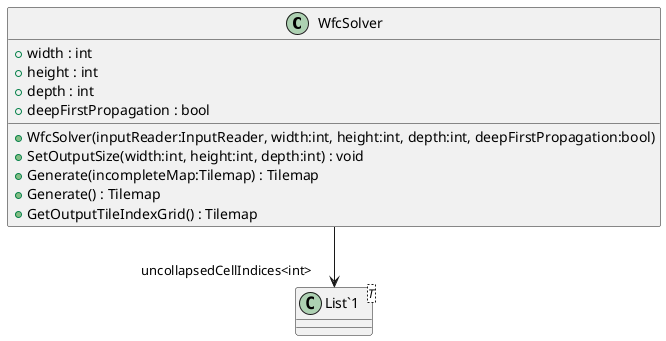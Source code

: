 @startuml
class WfcSolver {
    + width : int
    + height : int
    + depth : int
    + deepFirstPropagation : bool
    + WfcSolver(inputReader:InputReader, width:int, height:int, depth:int, deepFirstPropagation:bool)
    + SetOutputSize(width:int, height:int, depth:int) : void
    + Generate(incompleteMap:Tilemap) : Tilemap
    + Generate() : Tilemap
    + GetOutputTileIndexGrid() : Tilemap
}
class "List`1"<T> {
}
WfcSolver --> "uncollapsedCellIndices<int>" "List`1"
@enduml
